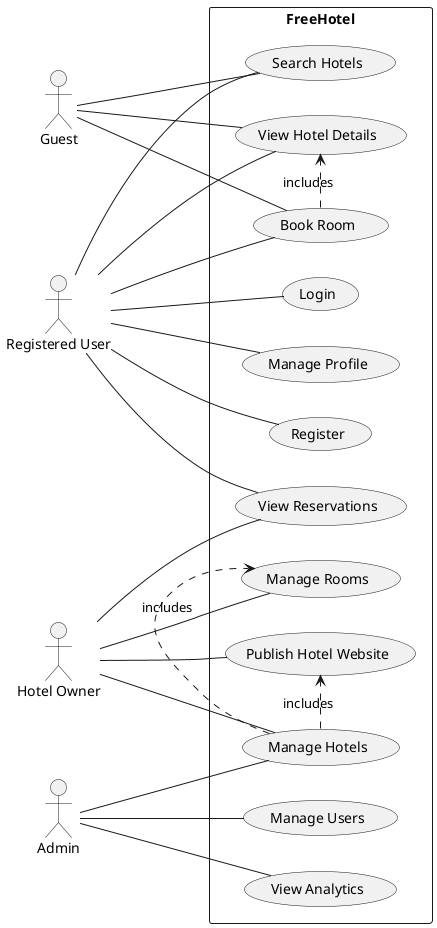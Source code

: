@startuml
left to right direction

actor Guest
actor "Registered User" as User
actor "Hotel Owner" as Owner
actor Admin

rectangle FreeHotel {
  User -- (Register)
  User -- (Login)
  Guest -- (Search Hotels)
  User -- (Search Hotels)
  Guest -- (View Hotel Details)
  User -- (View Hotel Details)
  Guest -- (Book Room)
  User -- (Book Room)
  User -- (Manage Profile)
  Owner -- (Manage Hotels)
  Owner -- (Manage Rooms)
  Owner -- (View Reservations)
  Owner -- (Publish Hotel Website)
  User -- (View Reservations)
  Admin -- (Manage Users)
  Admin -- (Manage Hotels)
  Admin -- (View Analytics)
}

(Manage Hotels) .> (Manage Rooms) : includes
(Manage Hotels) .> (Publish Hotel Website) : includes
(Book Room) .> (View Hotel Details) : includes

@enduml 